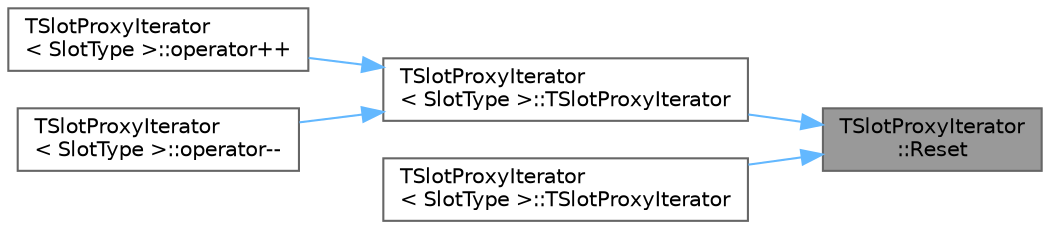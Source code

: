 digraph "TSlotProxyIterator::Reset"
{
 // INTERACTIVE_SVG=YES
 // LATEX_PDF_SIZE
  bgcolor="transparent";
  edge [fontname=Helvetica,fontsize=10,labelfontname=Helvetica,labelfontsize=10];
  node [fontname=Helvetica,fontsize=10,shape=box,height=0.2,width=0.4];
  rankdir="RL";
  Node1 [id="Node000001",label="TSlotProxyIterator\l::Reset",height=0.2,width=0.4,color="gray40", fillcolor="grey60", style="filled", fontcolor="black",tooltip="Resets the iterator to the first element."];
  Node1 -> Node2 [id="edge1_Node000001_Node000002",dir="back",color="steelblue1",style="solid",tooltip=" "];
  Node2 [id="Node000002",label="TSlotProxyIterator\l\< SlotType \>::TSlotProxyIterator",height=0.2,width=0.4,color="grey40", fillcolor="white", style="filled",URL="$d7/d27/classTSlotProxyIterator.html#a5420953986c6feb768bb94083de74b6d",tooltip=" "];
  Node2 -> Node3 [id="edge2_Node000002_Node000003",dir="back",color="steelblue1",style="solid",tooltip=" "];
  Node3 [id="Node000003",label="TSlotProxyIterator\l\< SlotType \>::operator++",height=0.2,width=0.4,color="grey40", fillcolor="white", style="filled",URL="$d7/d27/classTSlotProxyIterator.html#a98f3dea077d974adcdbc9429ac80c33a",tooltip=" "];
  Node2 -> Node4 [id="edge3_Node000002_Node000004",dir="back",color="steelblue1",style="solid",tooltip=" "];
  Node4 [id="Node000004",label="TSlotProxyIterator\l\< SlotType \>::operator--",height=0.2,width=0.4,color="grey40", fillcolor="white", style="filled",URL="$d7/d27/classTSlotProxyIterator.html#a447bbf3329cc0443136b991d84303ea8",tooltip=" "];
  Node1 -> Node5 [id="edge4_Node000001_Node000005",dir="back",color="steelblue1",style="solid",tooltip=" "];
  Node5 [id="Node000005",label="TSlotProxyIterator\l\< SlotType \>::TSlotProxyIterator",height=0.2,width=0.4,color="grey40", fillcolor="white", style="filled",URL="$d7/d27/classTSlotProxyIterator.html#aa2b60b421b28f05cac557b0150fcd798",tooltip=" "];
}
